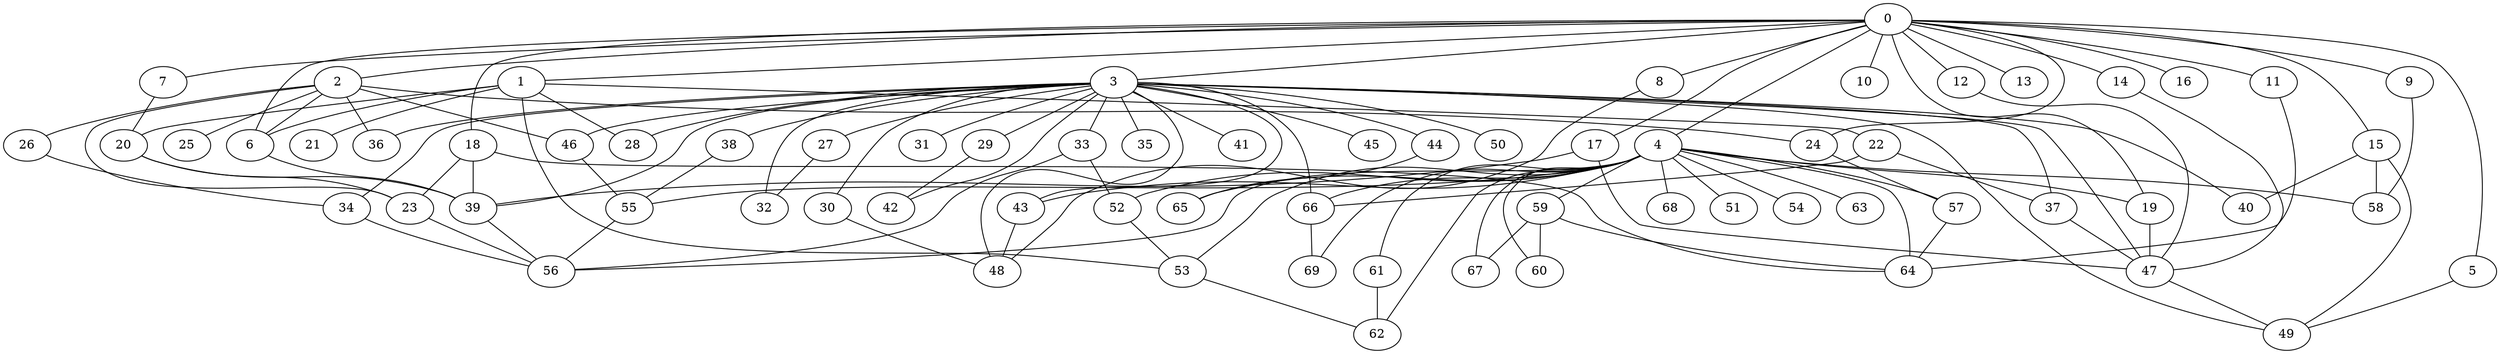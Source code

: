
graph graphname {
    0 -- 1
0 -- 2
0 -- 3
0 -- 4
0 -- 5
0 -- 6
0 -- 7
0 -- 8
0 -- 9
0 -- 10
0 -- 11
0 -- 12
0 -- 13
0 -- 14
0 -- 15
0 -- 16
0 -- 17
0 -- 18
0 -- 19
0 -- 24
1 -- 20
1 -- 21
1 -- 22
1 -- 6
1 -- 28
1 -- 53
2 -- 24
2 -- 26
2 -- 25
2 -- 23
2 -- 36
2 -- 46
2 -- 6
3 -- 27
3 -- 28
3 -- 29
3 -- 30
3 -- 31
3 -- 32
3 -- 33
3 -- 34
3 -- 35
3 -- 36
3 -- 37
3 -- 38
3 -- 39
3 -- 40
3 -- 41
3 -- 42
3 -- 43
3 -- 44
3 -- 45
3 -- 46
3 -- 47
3 -- 48
3 -- 49
3 -- 50
3 -- 66
4 -- 64
4 -- 66
4 -- 67
4 -- 68
4 -- 69
4 -- 65
4 -- 51
4 -- 52
4 -- 53
4 -- 54
4 -- 55
4 -- 56
4 -- 57
4 -- 58
4 -- 59
4 -- 60
4 -- 61
4 -- 62
4 -- 63
4 -- 19
4 -- 43
5 -- 49
6 -- 39
7 -- 20
8 -- 48
9 -- 58
11 -- 64
12 -- 47
14 -- 47
15 -- 49
15 -- 40
15 -- 58
17 -- 39
17 -- 47
18 -- 23
18 -- 64
18 -- 39
19 -- 47
20 -- 39
20 -- 23
22 -- 37
22 -- 66
23 -- 56
24 -- 57
26 -- 34
27 -- 32
29 -- 42
30 -- 48
33 -- 56
33 -- 52
34 -- 56
37 -- 47
38 -- 55
39 -- 56
43 -- 48
44 -- 65
46 -- 55
47 -- 49
52 -- 53
53 -- 62
55 -- 56
57 -- 64
59 -- 60
59 -- 64
59 -- 67
61 -- 62
66 -- 69

}
